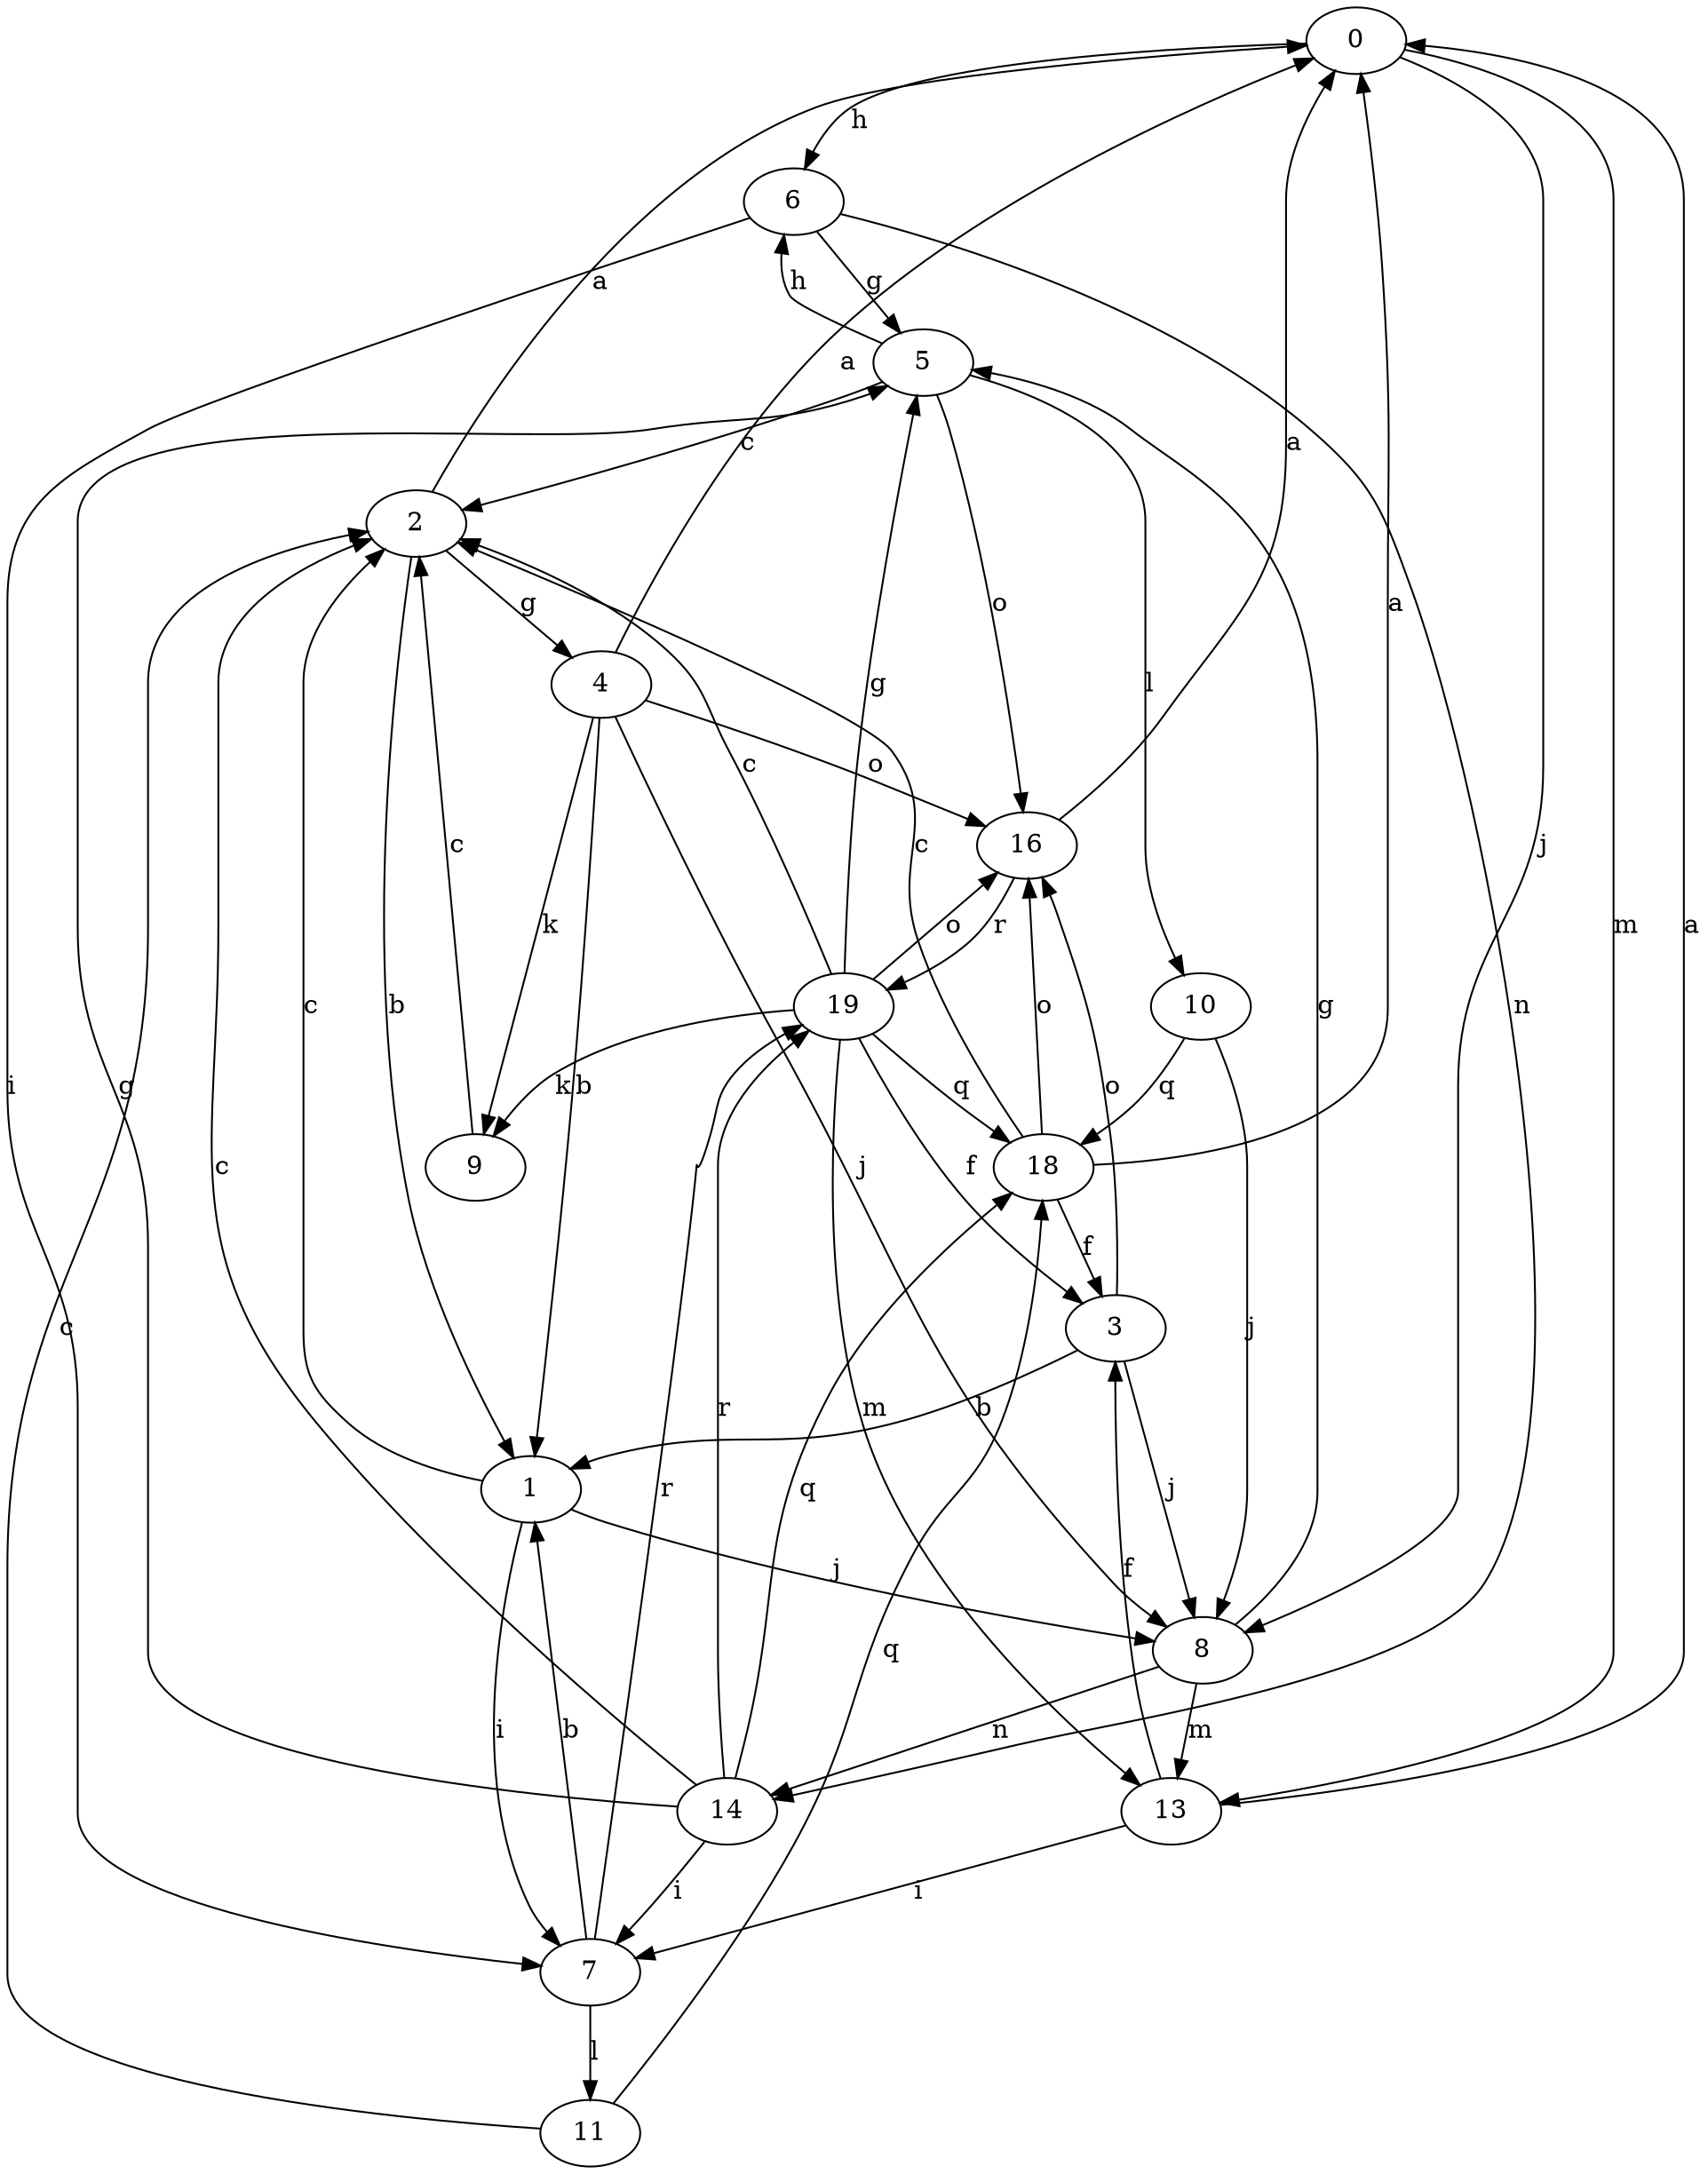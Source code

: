 strict digraph  {
0;
1;
2;
3;
4;
5;
6;
7;
8;
9;
10;
11;
13;
14;
16;
18;
19;
0 -> 6  [label=h];
0 -> 8  [label=j];
0 -> 13  [label=m];
1 -> 2  [label=c];
1 -> 7  [label=i];
1 -> 8  [label=j];
2 -> 0  [label=a];
2 -> 1  [label=b];
2 -> 4  [label=g];
3 -> 1  [label=b];
3 -> 8  [label=j];
3 -> 16  [label=o];
4 -> 0  [label=a];
4 -> 1  [label=b];
4 -> 8  [label=j];
4 -> 9  [label=k];
4 -> 16  [label=o];
5 -> 2  [label=c];
5 -> 6  [label=h];
5 -> 10  [label=l];
5 -> 16  [label=o];
6 -> 5  [label=g];
6 -> 7  [label=i];
6 -> 14  [label=n];
7 -> 1  [label=b];
7 -> 11  [label=l];
7 -> 19  [label=r];
8 -> 5  [label=g];
8 -> 13  [label=m];
8 -> 14  [label=n];
9 -> 2  [label=c];
10 -> 8  [label=j];
10 -> 18  [label=q];
11 -> 2  [label=c];
11 -> 18  [label=q];
13 -> 0  [label=a];
13 -> 3  [label=f];
13 -> 7  [label=i];
14 -> 2  [label=c];
14 -> 5  [label=g];
14 -> 7  [label=i];
14 -> 18  [label=q];
14 -> 19  [label=r];
16 -> 0  [label=a];
16 -> 19  [label=r];
18 -> 0  [label=a];
18 -> 2  [label=c];
18 -> 3  [label=f];
18 -> 16  [label=o];
19 -> 2  [label=c];
19 -> 3  [label=f];
19 -> 5  [label=g];
19 -> 9  [label=k];
19 -> 13  [label=m];
19 -> 16  [label=o];
19 -> 18  [label=q];
}
